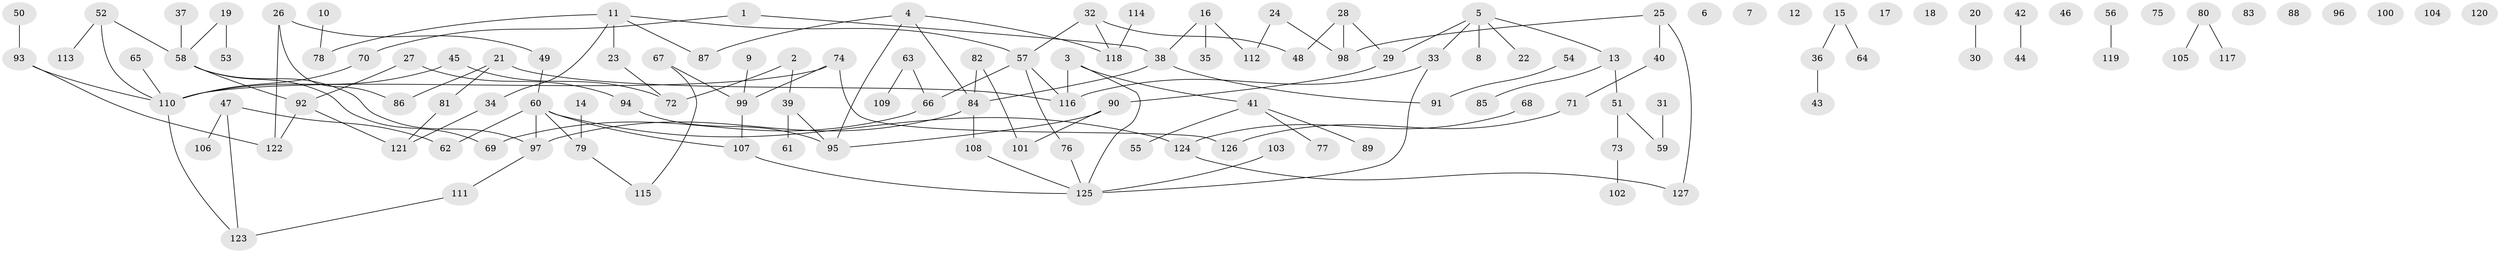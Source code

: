 // Generated by graph-tools (version 1.1) at 2025/49/03/09/25 03:49:14]
// undirected, 127 vertices, 133 edges
graph export_dot {
graph [start="1"]
  node [color=gray90,style=filled];
  1;
  2;
  3;
  4;
  5;
  6;
  7;
  8;
  9;
  10;
  11;
  12;
  13;
  14;
  15;
  16;
  17;
  18;
  19;
  20;
  21;
  22;
  23;
  24;
  25;
  26;
  27;
  28;
  29;
  30;
  31;
  32;
  33;
  34;
  35;
  36;
  37;
  38;
  39;
  40;
  41;
  42;
  43;
  44;
  45;
  46;
  47;
  48;
  49;
  50;
  51;
  52;
  53;
  54;
  55;
  56;
  57;
  58;
  59;
  60;
  61;
  62;
  63;
  64;
  65;
  66;
  67;
  68;
  69;
  70;
  71;
  72;
  73;
  74;
  75;
  76;
  77;
  78;
  79;
  80;
  81;
  82;
  83;
  84;
  85;
  86;
  87;
  88;
  89;
  90;
  91;
  92;
  93;
  94;
  95;
  96;
  97;
  98;
  99;
  100;
  101;
  102;
  103;
  104;
  105;
  106;
  107;
  108;
  109;
  110;
  111;
  112;
  113;
  114;
  115;
  116;
  117;
  118;
  119;
  120;
  121;
  122;
  123;
  124;
  125;
  126;
  127;
  1 -- 38;
  1 -- 70;
  2 -- 39;
  2 -- 72;
  3 -- 41;
  3 -- 116;
  3 -- 125;
  4 -- 84;
  4 -- 87;
  4 -- 95;
  4 -- 118;
  5 -- 8;
  5 -- 13;
  5 -- 22;
  5 -- 29;
  5 -- 33;
  9 -- 99;
  10 -- 78;
  11 -- 23;
  11 -- 34;
  11 -- 57;
  11 -- 78;
  11 -- 87;
  13 -- 51;
  13 -- 85;
  14 -- 79;
  15 -- 36;
  15 -- 64;
  16 -- 35;
  16 -- 38;
  16 -- 112;
  19 -- 53;
  19 -- 58;
  20 -- 30;
  21 -- 81;
  21 -- 86;
  21 -- 116;
  23 -- 72;
  24 -- 98;
  24 -- 112;
  25 -- 40;
  25 -- 98;
  25 -- 127;
  26 -- 49;
  26 -- 86;
  26 -- 122;
  27 -- 92;
  27 -- 94;
  28 -- 29;
  28 -- 48;
  28 -- 98;
  29 -- 90;
  31 -- 59;
  32 -- 48;
  32 -- 57;
  32 -- 118;
  33 -- 116;
  33 -- 125;
  34 -- 121;
  36 -- 43;
  37 -- 58;
  38 -- 84;
  38 -- 91;
  39 -- 61;
  39 -- 95;
  40 -- 71;
  41 -- 55;
  41 -- 77;
  41 -- 89;
  42 -- 44;
  45 -- 72;
  45 -- 110;
  47 -- 62;
  47 -- 106;
  47 -- 123;
  49 -- 60;
  50 -- 93;
  51 -- 59;
  51 -- 73;
  52 -- 58;
  52 -- 110;
  52 -- 113;
  54 -- 91;
  56 -- 119;
  57 -- 66;
  57 -- 76;
  57 -- 116;
  58 -- 69;
  58 -- 92;
  58 -- 97;
  60 -- 62;
  60 -- 79;
  60 -- 97;
  60 -- 107;
  60 -- 124;
  63 -- 66;
  63 -- 109;
  65 -- 110;
  66 -- 69;
  67 -- 99;
  67 -- 115;
  68 -- 124;
  70 -- 110;
  71 -- 126;
  73 -- 102;
  74 -- 99;
  74 -- 110;
  74 -- 126;
  76 -- 125;
  79 -- 115;
  80 -- 105;
  80 -- 117;
  81 -- 121;
  82 -- 84;
  82 -- 101;
  84 -- 97;
  84 -- 108;
  90 -- 95;
  90 -- 101;
  92 -- 121;
  92 -- 122;
  93 -- 110;
  93 -- 122;
  94 -- 95;
  97 -- 111;
  99 -- 107;
  103 -- 125;
  107 -- 125;
  108 -- 125;
  110 -- 123;
  111 -- 123;
  114 -- 118;
  124 -- 127;
}
